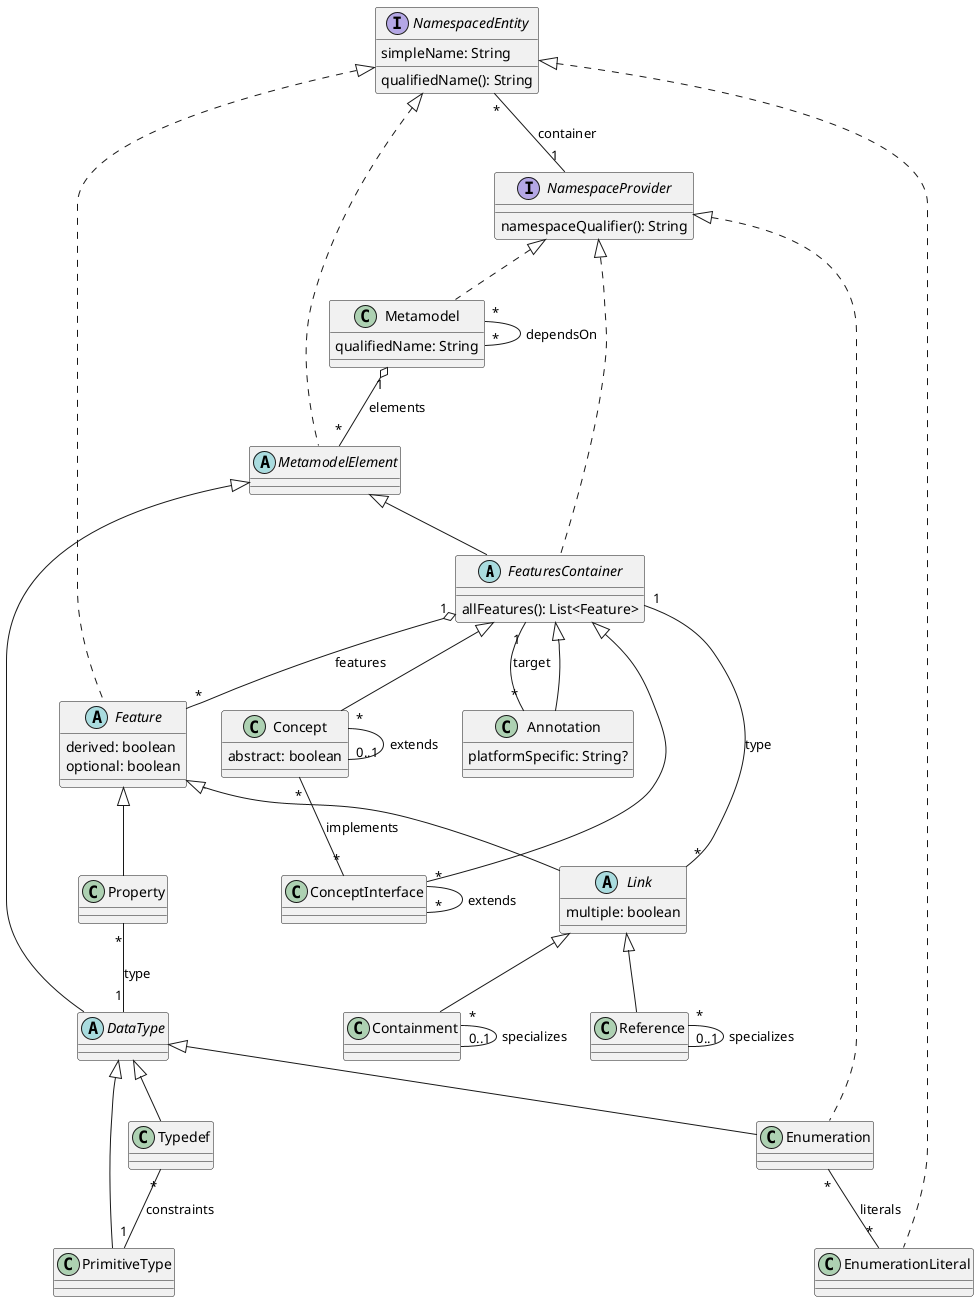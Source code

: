 @startuml


abstract class FeaturesContainer extends MetamodelElement implements NamespaceProvider {
  allFeatures(): List<Feature>
}

class Annotation extends FeaturesContainer {
  platformSpecific: String?
}

class Concept extends FeaturesContainer {
  abstract: boolean
}

class ConceptInterface extends FeaturesContainer

class Containment extends Link

abstract class DataType extends MetamodelElement

abstract class Feature implements NamespacedEntity {
  derived: boolean
  optional: boolean
}

abstract class Link extends Feature {
  multiple: boolean
}

class Metamodel implements NamespaceProvider {
  qualifiedName: String
}

abstract class MetamodelElement implements NamespacedEntity

interface NamespaceProvider {
  namespaceQualifier(): String
}

interface NamespacedEntity {
  simpleName: String
  qualifiedName(): String
}

class PrimitiveType extends DataType

class Property extends Feature

class Reference extends Link

class Enumeration extends DataType implements NamespaceProvider

class EnumerationLiteral implements NamespacedEntity

class Typedef extends DataType


' relations:

Annotation "*" -- "1" FeaturesContainer: target

Concept "*" -- "0..1" Concept: extends
Concept "*" -- "*" ConceptInterface: implements

ConceptInterface "*" -- "*" ConceptInterface: extends

Containment "*" -- "0..1" Containment: specializes

FeaturesContainer "1" o-- "*" Feature: features

Link "*" -- "1" FeaturesContainer: type

Metamodel "1" o-- "*" MetamodelElement: elements
Metamodel "*" -- "*" Metamodel: dependsOn

NamespacedEntity "*" -- "1" NamespaceProvider: container

Property "*" -- "1" DataType: type

Reference "*" -- "0..1" Reference: specializes

Enumeration "*" -- "*" EnumerationLiteral: literals

Typedef "*" -- "1" PrimitiveType: constraints



@enduml
